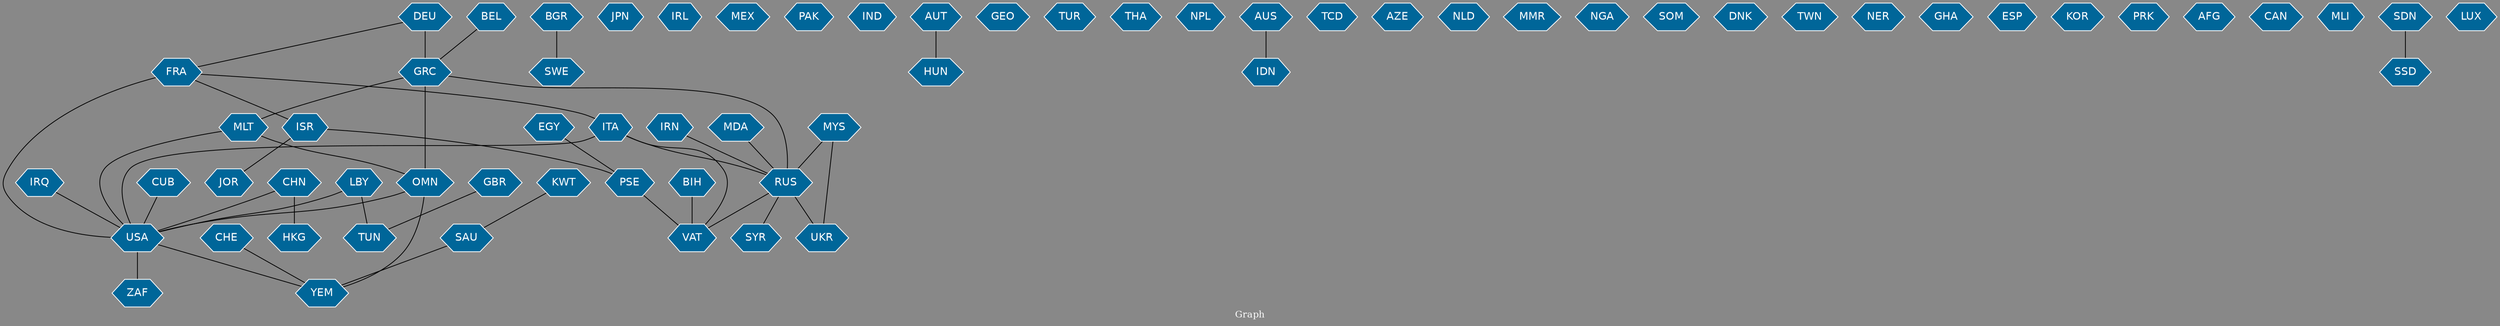 // Countries together in item graph
graph {
	graph [bgcolor="#888888" fontcolor=white fontsize=12 label="Graph" outputorder=edgesfirst overlap=prism]
	node [color=white fillcolor="#006699" fontcolor=white fontname=Helvetica shape=hexagon style=filled]
	edge [arrowhead=open color=black fontcolor=white fontname=Courier fontsize=12]
		IRQ [label=IRQ]
		GBR [label=GBR]
		BGR [label=BGR]
		SWE [label=SWE]
		VAT [label=VAT]
		GRC [label=GRC]
		DEU [label=DEU]
		JPN [label=JPN]
		USA [label=USA]
		BIH [label=BIH]
		SYR [label=SYR]
		IRL [label=IRL]
		FRA [label=FRA]
		RUS [label=RUS]
		UKR [label=UKR]
		MEX [label=MEX]
		PAK [label=PAK]
		IND [label=IND]
		HUN [label=HUN]
		KWT [label=KWT]
		YEM [label=YEM]
		MYS [label=MYS]
		GEO [label=GEO]
		ITA [label=ITA]
		TUR [label=TUR]
		THA [label=THA]
		TUN [label=TUN]
		LBY [label=LBY]
		EGY [label=EGY]
		NPL [label=NPL]
		ZAF [label=ZAF]
		CHE [label=CHE]
		BEL [label=BEL]
		IRN [label=IRN]
		CHN [label=CHN]
		ISR [label=ISR]
		IDN [label=IDN]
		AUS [label=AUS]
		TCD [label=TCD]
		AZE [label=AZE]
		NLD [label=NLD]
		OMN [label=OMN]
		MMR [label=MMR]
		AUT [label=AUT]
		NGA [label=NGA]
		SOM [label=SOM]
		HKG [label=HKG]
		DNK [label=DNK]
		TWN [label=TWN]
		JOR [label=JOR]
		CUB [label=CUB]
		SAU [label=SAU]
		MLT [label=MLT]
		NER [label=NER]
		GHA [label=GHA]
		ESP [label=ESP]
		KOR [label=KOR]
		MDA [label=MDA]
		PRK [label=PRK]
		PSE [label=PSE]
		AFG [label=AFG]
		CAN [label=CAN]
		MLI [label=MLI]
		SSD [label=SSD]
		SDN [label=SDN]
		LUX [label=LUX]
			GRC -- RUS [weight=3]
			IRN -- RUS [weight=1]
			FRA -- USA [weight=3]
			FRA -- ITA [weight=1]
			USA -- ZAF [weight=1]
			ITA -- RUS [weight=1]
			ISR -- JOR [weight=1]
			OMN -- YEM [weight=1]
			CHN -- USA [weight=1]
			RUS -- SYR [weight=1]
			EGY -- PSE [weight=1]
			SAU -- YEM [weight=2]
			IRQ -- USA [weight=1]
			CHE -- YEM [weight=1]
			BGR -- SWE [weight=1]
			MLT -- OMN [weight=1]
			LBY -- TUN [weight=3]
			ISR -- PSE [weight=1]
			MYS -- RUS [weight=1]
			BIH -- VAT [weight=3]
			OMN -- USA [weight=1]
			DEU -- FRA [weight=1]
			MDA -- RUS [weight=1]
			GRC -- OMN [weight=3]
			RUS -- VAT [weight=1]
			ITA -- VAT [weight=1]
			BEL -- GRC [weight=1]
			KWT -- SAU [weight=1]
			RUS -- UKR [weight=4]
			ITA -- USA [weight=1]
			AUT -- HUN [weight=1]
			MLT -- USA [weight=1]
			CUB -- USA [weight=1]
			LBY -- USA [weight=1]
			DEU -- GRC [weight=3]
			SDN -- SSD [weight=1]
			GBR -- TUN [weight=4]
			USA -- YEM [weight=2]
			PSE -- VAT [weight=1]
			FRA -- ISR [weight=1]
			GRC -- MLT [weight=1]
			MYS -- UKR [weight=1]
			AUS -- IDN [weight=1]
			CHN -- HKG [weight=4]
}